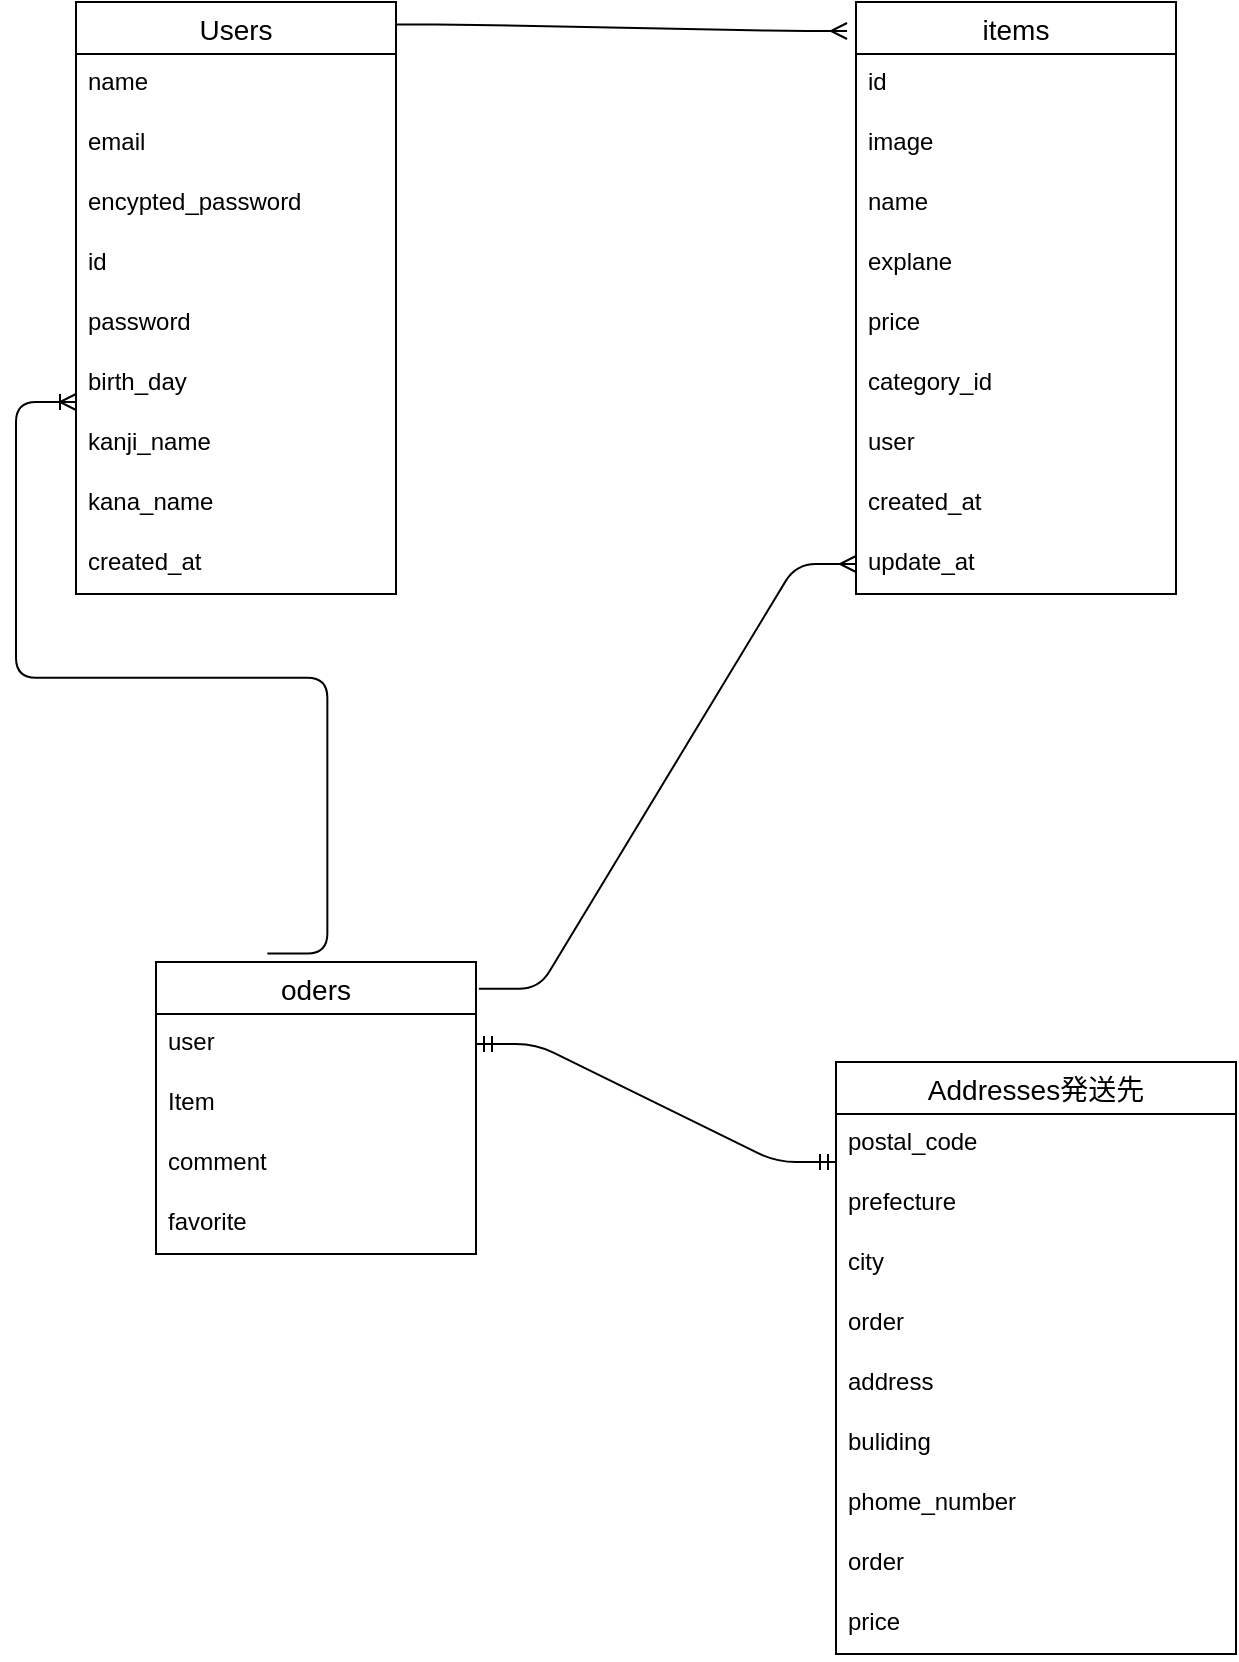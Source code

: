 <mxfile>
    <diagram id="AbUKvnsnAK8QW-vy-m4b" name="ページ1">
        <mxGraphModel dx="751" dy="691" grid="1" gridSize="10" guides="1" tooltips="1" connect="1" arrows="1" fold="1" page="1" pageScale="1" pageWidth="1169" pageHeight="1654" math="0" shadow="0">
            <root>
                <mxCell id="0"/>
                <mxCell id="1" parent="0"/>
                <mxCell id="15" value="Users" style="swimlane;fontStyle=0;childLayout=stackLayout;horizontal=1;startSize=26;horizontalStack=0;resizeParent=1;resizeParentMax=0;resizeLast=0;collapsible=1;marginBottom=0;align=center;fontSize=14;" vertex="1" parent="1">
                    <mxGeometry x="180" y="400" width="160" height="296" as="geometry"/>
                </mxCell>
                <mxCell id="16" value="name" style="text;strokeColor=none;fillColor=none;spacingLeft=4;spacingRight=4;overflow=hidden;rotatable=0;points=[[0,0.5],[1,0.5]];portConstraint=eastwest;fontSize=12;" vertex="1" parent="15">
                    <mxGeometry y="26" width="160" height="30" as="geometry"/>
                </mxCell>
                <mxCell id="33" value="email" style="text;strokeColor=none;fillColor=none;spacingLeft=4;spacingRight=4;overflow=hidden;rotatable=0;points=[[0,0.5],[1,0.5]];portConstraint=eastwest;fontSize=12;" vertex="1" parent="15">
                    <mxGeometry y="56" width="160" height="30" as="geometry"/>
                </mxCell>
                <mxCell id="19" value="encypted_password&#10;&#10;" style="text;strokeColor=none;fillColor=none;spacingLeft=4;spacingRight=4;overflow=hidden;rotatable=0;points=[[0,0.5],[1,0.5]];portConstraint=eastwest;fontSize=12;" vertex="1" parent="15">
                    <mxGeometry y="86" width="160" height="30" as="geometry"/>
                </mxCell>
                <mxCell id="39" value="id" style="text;strokeColor=none;fillColor=none;spacingLeft=4;spacingRight=4;overflow=hidden;rotatable=0;points=[[0,0.5],[1,0.5]];portConstraint=eastwest;fontSize=12;" vertex="1" parent="15">
                    <mxGeometry y="116" width="160" height="30" as="geometry"/>
                </mxCell>
                <mxCell id="lQ3JHpOA6Ph_Eda3Us2x-146" value="password" style="text;strokeColor=none;fillColor=none;spacingLeft=4;spacingRight=4;overflow=hidden;rotatable=0;points=[[0,0.5],[1,0.5]];portConstraint=eastwest;fontSize=12;" vertex="1" parent="15">
                    <mxGeometry y="146" width="160" height="30" as="geometry"/>
                </mxCell>
                <mxCell id="lQ3JHpOA6Ph_Eda3Us2x-148" value="birth_day" style="text;strokeColor=none;fillColor=none;spacingLeft=4;spacingRight=4;overflow=hidden;rotatable=0;points=[[0,0.5],[1,0.5]];portConstraint=eastwest;fontSize=12;" vertex="1" parent="15">
                    <mxGeometry y="176" width="160" height="30" as="geometry"/>
                </mxCell>
                <mxCell id="lQ3JHpOA6Ph_Eda3Us2x-149" value="kanji_name" style="text;strokeColor=none;fillColor=none;spacingLeft=4;spacingRight=4;overflow=hidden;rotatable=0;points=[[0,0.5],[1,0.5]];portConstraint=eastwest;fontSize=12;" vertex="1" parent="15">
                    <mxGeometry y="206" width="160" height="30" as="geometry"/>
                </mxCell>
                <mxCell id="lQ3JHpOA6Ph_Eda3Us2x-147" value="kana_name" style="text;strokeColor=none;fillColor=none;spacingLeft=4;spacingRight=4;overflow=hidden;rotatable=0;points=[[0,0.5],[1,0.5]];portConstraint=eastwest;fontSize=12;" vertex="1" parent="15">
                    <mxGeometry y="236" width="160" height="30" as="geometry"/>
                </mxCell>
                <mxCell id="92" value="created_at" style="text;strokeColor=none;fillColor=none;spacingLeft=4;spacingRight=4;overflow=hidden;rotatable=0;points=[[0,0.5],[1,0.5]];portConstraint=eastwest;fontSize=12;" vertex="1" parent="15">
                    <mxGeometry y="266" width="160" height="30" as="geometry"/>
                </mxCell>
                <mxCell id="20" value="oders" style="swimlane;fontStyle=0;childLayout=stackLayout;horizontal=1;startSize=26;horizontalStack=0;resizeParent=1;resizeParentMax=0;resizeLast=0;collapsible=1;marginBottom=0;align=center;fontSize=14;" vertex="1" parent="1">
                    <mxGeometry x="220" y="880" width="160" height="146" as="geometry"/>
                </mxCell>
                <mxCell id="21" value="user&#10;" style="text;strokeColor=none;fillColor=none;spacingLeft=4;spacingRight=4;overflow=hidden;rotatable=0;points=[[0,0.5],[1,0.5]];portConstraint=eastwest;fontSize=12;" vertex="1" parent="20">
                    <mxGeometry y="26" width="160" height="30" as="geometry"/>
                </mxCell>
                <mxCell id="lQ3JHpOA6Ph_Eda3Us2x-137" value="Item" style="text;strokeColor=none;fillColor=none;spacingLeft=4;spacingRight=4;overflow=hidden;rotatable=0;points=[[0,0.5],[1,0.5]];portConstraint=eastwest;fontSize=12;" vertex="1" parent="20">
                    <mxGeometry y="56" width="160" height="30" as="geometry"/>
                </mxCell>
                <mxCell id="lQ3JHpOA6Ph_Eda3Us2x-144" value="comment" style="text;strokeColor=none;fillColor=none;spacingLeft=4;spacingRight=4;overflow=hidden;rotatable=0;points=[[0,0.5],[1,0.5]];portConstraint=eastwest;fontSize=12;" vertex="1" parent="20">
                    <mxGeometry y="86" width="160" height="30" as="geometry"/>
                </mxCell>
                <mxCell id="lQ3JHpOA6Ph_Eda3Us2x-151" value="favorite&#10;" style="text;strokeColor=none;fillColor=none;spacingLeft=4;spacingRight=4;overflow=hidden;rotatable=0;points=[[0,0.5],[1,0.5]];portConstraint=eastwest;fontSize=12;" vertex="1" parent="20">
                    <mxGeometry y="116" width="160" height="30" as="geometry"/>
                </mxCell>
                <mxCell id="25" value="items" style="swimlane;fontStyle=0;childLayout=stackLayout;horizontal=1;startSize=26;horizontalStack=0;resizeParent=1;resizeParentMax=0;resizeLast=0;collapsible=1;marginBottom=0;align=center;fontSize=14;" vertex="1" parent="1">
                    <mxGeometry x="570" y="400" width="160" height="296" as="geometry"/>
                </mxCell>
                <mxCell id="26" value="id&#10;&#10;" style="text;strokeColor=none;fillColor=none;spacingLeft=4;spacingRight=4;overflow=hidden;rotatable=0;points=[[0,0.5],[1,0.5]];portConstraint=eastwest;fontSize=12;" vertex="1" parent="25">
                    <mxGeometry y="26" width="160" height="30" as="geometry"/>
                </mxCell>
                <mxCell id="lQ3JHpOA6Ph_Eda3Us2x-150" value="image" style="text;strokeColor=none;fillColor=none;spacingLeft=4;spacingRight=4;overflow=hidden;rotatable=0;points=[[0,0.5],[1,0.5]];portConstraint=eastwest;fontSize=12;" vertex="1" parent="25">
                    <mxGeometry y="56" width="160" height="30" as="geometry"/>
                </mxCell>
                <mxCell id="27" value="name&#10;&#10;" style="text;strokeColor=none;fillColor=none;spacingLeft=4;spacingRight=4;overflow=hidden;rotatable=0;points=[[0,0.5],[1,0.5]];portConstraint=eastwest;fontSize=12;" vertex="1" parent="25">
                    <mxGeometry y="86" width="160" height="30" as="geometry"/>
                </mxCell>
                <mxCell id="78" value="explane" style="text;strokeColor=none;fillColor=none;spacingLeft=4;spacingRight=4;overflow=hidden;rotatable=0;points=[[0,0.5],[1,0.5]];portConstraint=eastwest;fontSize=12;" vertex="1" parent="25">
                    <mxGeometry y="116" width="160" height="30" as="geometry"/>
                </mxCell>
                <mxCell id="80" value="price" style="text;strokeColor=none;fillColor=none;spacingLeft=4;spacingRight=4;overflow=hidden;rotatable=0;points=[[0,0.5],[1,0.5]];portConstraint=eastwest;fontSize=12;" vertex="1" parent="25">
                    <mxGeometry y="146" width="160" height="30" as="geometry"/>
                </mxCell>
                <mxCell id="77" value="category_id&#10;" style="text;strokeColor=none;fillColor=none;spacingLeft=4;spacingRight=4;overflow=hidden;rotatable=0;points=[[0,0.5],[1,0.5]];portConstraint=eastwest;fontSize=12;" vertex="1" parent="25">
                    <mxGeometry y="176" width="160" height="30" as="geometry"/>
                </mxCell>
                <mxCell id="112" value="user" style="text;strokeColor=none;fillColor=none;spacingLeft=4;spacingRight=4;overflow=hidden;rotatable=0;points=[[0,0.5],[1,0.5]];portConstraint=eastwest;fontSize=12;" vertex="1" parent="25">
                    <mxGeometry y="206" width="160" height="30" as="geometry"/>
                </mxCell>
                <mxCell id="79" value="created_at" style="text;strokeColor=none;fillColor=none;spacingLeft=4;spacingRight=4;overflow=hidden;rotatable=0;points=[[0,0.5],[1,0.5]];portConstraint=eastwest;fontSize=12;" vertex="1" parent="25">
                    <mxGeometry y="236" width="160" height="30" as="geometry"/>
                </mxCell>
                <mxCell id="38" value="update_at" style="text;strokeColor=none;fillColor=none;spacingLeft=4;spacingRight=4;overflow=hidden;rotatable=0;points=[[0,0.5],[1,0.5]];portConstraint=eastwest;fontSize=12;" vertex="1" parent="25">
                    <mxGeometry y="266" width="160" height="30" as="geometry"/>
                </mxCell>
                <mxCell id="98" value="" style="edgeStyle=entityRelationEdgeStyle;fontSize=12;html=1;endArrow=ERmany;exitX=1;exitY=0.038;exitDx=0;exitDy=0;exitPerimeter=0;entryX=-0.028;entryY=0.049;entryDx=0;entryDy=0;entryPerimeter=0;" edge="1" parent="1" source="15" target="25">
                    <mxGeometry width="100" height="100" relative="1" as="geometry">
                        <mxPoint x="320" y="870" as="sourcePoint"/>
                        <mxPoint x="660" y="650" as="targetPoint"/>
                    </mxGeometry>
                </mxCell>
                <mxCell id="116" value="&#10;Addresses発送先&#10;" style="swimlane;fontStyle=0;childLayout=stackLayout;horizontal=1;startSize=26;horizontalStack=0;resizeParent=1;resizeParentMax=0;resizeLast=0;collapsible=1;marginBottom=0;align=center;fontSize=14;" vertex="1" parent="1">
                    <mxGeometry x="560" y="930" width="200" height="296" as="geometry"/>
                </mxCell>
                <mxCell id="119" value="postal_code&#10;&#10;" style="text;strokeColor=none;fillColor=none;spacingLeft=4;spacingRight=4;overflow=hidden;rotatable=0;points=[[0,0.5],[1,0.5]];portConstraint=eastwest;fontSize=12;" vertex="1" parent="116">
                    <mxGeometry y="26" width="200" height="30" as="geometry"/>
                </mxCell>
                <mxCell id="lQ3JHpOA6Ph_Eda3Us2x-122" value="prefecture" style="text;strokeColor=none;fillColor=none;spacingLeft=4;spacingRight=4;overflow=hidden;rotatable=0;points=[[0,0.5],[1,0.5]];portConstraint=eastwest;fontSize=12;" vertex="1" parent="116">
                    <mxGeometry y="56" width="200" height="30" as="geometry"/>
                </mxCell>
                <mxCell id="lQ3JHpOA6Ph_Eda3Us2x-121" value="city" style="text;strokeColor=none;fillColor=none;spacingLeft=4;spacingRight=4;overflow=hidden;rotatable=0;points=[[0,0.5],[1,0.5]];portConstraint=eastwest;fontSize=12;" vertex="1" parent="116">
                    <mxGeometry y="86" width="200" height="30" as="geometry"/>
                </mxCell>
                <mxCell id="118" value="order&#10;" style="text;strokeColor=none;fillColor=none;spacingLeft=4;spacingRight=4;overflow=hidden;rotatable=0;points=[[0,0.5],[1,0.5]];portConstraint=eastwest;fontSize=12;" vertex="1" parent="116">
                    <mxGeometry y="116" width="200" height="30" as="geometry"/>
                </mxCell>
                <mxCell id="lQ3JHpOA6Ph_Eda3Us2x-120" value="address" style="text;strokeColor=none;fillColor=none;spacingLeft=4;spacingRight=4;overflow=hidden;rotatable=0;points=[[0,0.5],[1,0.5]];portConstraint=eastwest;fontSize=12;" vertex="1" parent="116">
                    <mxGeometry y="146" width="200" height="30" as="geometry"/>
                </mxCell>
                <mxCell id="lQ3JHpOA6Ph_Eda3Us2x-124" value="buliding&#10;" style="text;strokeColor=none;fillColor=none;spacingLeft=4;spacingRight=4;overflow=hidden;rotatable=0;points=[[0,0.5],[1,0.5]];portConstraint=eastwest;fontSize=12;" vertex="1" parent="116">
                    <mxGeometry y="176" width="200" height="30" as="geometry"/>
                </mxCell>
                <mxCell id="lQ3JHpOA6Ph_Eda3Us2x-123" value="phome_number&#10;" style="text;strokeColor=none;fillColor=none;spacingLeft=4;spacingRight=4;overflow=hidden;rotatable=0;points=[[0,0.5],[1,0.5]];portConstraint=eastwest;fontSize=12;" vertex="1" parent="116">
                    <mxGeometry y="206" width="200" height="30" as="geometry"/>
                </mxCell>
                <mxCell id="lQ3JHpOA6Ph_Eda3Us2x-153" value="order&#10;" style="text;strokeColor=none;fillColor=none;spacingLeft=4;spacingRight=4;overflow=hidden;rotatable=0;points=[[0,0.5],[1,0.5]];portConstraint=eastwest;fontSize=12;" vertex="1" parent="116">
                    <mxGeometry y="236" width="200" height="30" as="geometry"/>
                </mxCell>
                <mxCell id="lQ3JHpOA6Ph_Eda3Us2x-143" value="price" style="text;strokeColor=none;fillColor=none;spacingLeft=4;spacingRight=4;overflow=hidden;rotatable=0;points=[[0,0.5],[1,0.5]];portConstraint=eastwest;fontSize=12;" vertex="1" parent="116">
                    <mxGeometry y="266" width="200" height="30" as="geometry"/>
                </mxCell>
                <mxCell id="lQ3JHpOA6Ph_Eda3Us2x-135" value="" style="edgeStyle=entityRelationEdgeStyle;fontSize=12;html=1;endArrow=ERmany;entryX=0;entryY=0.5;entryDx=0;entryDy=0;exitX=1.009;exitY=0.092;exitDx=0;exitDy=0;exitPerimeter=0;" edge="1" parent="1" source="20" target="38">
                    <mxGeometry width="100" height="100" relative="1" as="geometry">
                        <mxPoint x="380" y="850" as="sourcePoint"/>
                        <mxPoint x="540" y="722" as="targetPoint"/>
                    </mxGeometry>
                </mxCell>
                <mxCell id="lQ3JHpOA6Ph_Eda3Us2x-142" value="" style="edgeStyle=entityRelationEdgeStyle;fontSize=12;html=1;endArrow=ERoneToMany;exitX=0.348;exitY=-0.029;exitDx=0;exitDy=0;exitPerimeter=0;" edge="1" parent="1" source="20">
                    <mxGeometry width="100" height="100" relative="1" as="geometry">
                        <mxPoint x="60" y="940" as="sourcePoint"/>
                        <mxPoint x="180" y="600" as="targetPoint"/>
                    </mxGeometry>
                </mxCell>
                <mxCell id="lQ3JHpOA6Ph_Eda3Us2x-127" value="" style="edgeStyle=entityRelationEdgeStyle;fontSize=12;html=1;endArrow=ERmandOne;startArrow=ERmandOne;exitX=1;exitY=0.5;exitDx=0;exitDy=0;" edge="1" parent="1" source="21">
                    <mxGeometry width="100" height="100" relative="1" as="geometry">
                        <mxPoint x="680" y="960" as="sourcePoint"/>
                        <mxPoint x="560" y="980" as="targetPoint"/>
                    </mxGeometry>
                </mxCell>
            </root>
        </mxGraphModel>
    </diagram>
    <diagram id="BYBFTPQtUIS80KsAEUfw" name="ページ2">
        <mxGraphModel grid="1" page="1" gridSize="10" guides="1" tooltips="1" connect="1" arrows="1" fold="1" pageScale="1" pageWidth="827" pageHeight="1169" math="0" shadow="0">
            <root>
                <mxCell id="0"/>
                <mxCell id="1" parent="0"/>
                <mxCell id="o6j8j4WELVCF-zqwH9Wq-1" value="Users" style="swimlane;fontStyle=0;childLayout=stackLayout;horizontal=1;startSize=26;horizontalStack=0;resizeParent=1;resizeParentMax=0;resizeLast=0;collapsible=1;marginBottom=0;align=center;fontSize=14;" vertex="1" parent="1">
                    <mxGeometry x="20" y="540" width="160" height="266" as="geometry"/>
                </mxCell>
                <mxCell id="o6j8j4WELVCF-zqwH9Wq-2" value="id" style="text;strokeColor=none;fillColor=none;spacingLeft=4;spacingRight=4;overflow=hidden;rotatable=0;points=[[0,0.5],[1,0.5]];portConstraint=eastwest;fontSize=12;" vertex="1" parent="o6j8j4WELVCF-zqwH9Wq-1">
                    <mxGeometry y="26" width="160" height="30" as="geometry"/>
                </mxCell>
                <mxCell id="o6j8j4WELVCF-zqwH9Wq-3" value="name" style="text;strokeColor=none;fillColor=none;spacingLeft=4;spacingRight=4;overflow=hidden;rotatable=0;points=[[0,0.5],[1,0.5]];portConstraint=eastwest;fontSize=12;" vertex="1" parent="o6j8j4WELVCF-zqwH9Wq-1">
                    <mxGeometry y="56" width="160" height="30" as="geometry"/>
                </mxCell>
                <mxCell id="o6j8j4WELVCF-zqwH9Wq-4" value="username&#10;&#10;" style="text;strokeColor=none;fillColor=none;spacingLeft=4;spacingRight=4;overflow=hidden;rotatable=0;points=[[0,0.5],[1,0.5]];portConstraint=eastwest;fontSize=12;" vertex="1" parent="o6j8j4WELVCF-zqwH9Wq-1">
                    <mxGeometry y="86" width="160" height="30" as="geometry"/>
                </mxCell>
                <mxCell id="o6j8j4WELVCF-zqwH9Wq-5" value="email" style="text;strokeColor=none;fillColor=none;spacingLeft=4;spacingRight=4;overflow=hidden;rotatable=0;points=[[0,0.5],[1,0.5]];portConstraint=eastwest;fontSize=12;" vertex="1" parent="o6j8j4WELVCF-zqwH9Wq-1">
                    <mxGeometry y="116" width="160" height="30" as="geometry"/>
                </mxCell>
                <mxCell id="o6j8j4WELVCF-zqwH9Wq-6" value="encypted_password&#10;&#10;" style="text;strokeColor=none;fillColor=none;spacingLeft=4;spacingRight=4;overflow=hidden;rotatable=0;points=[[0,0.5],[1,0.5]];portConstraint=eastwest;fontSize=12;" vertex="1" parent="o6j8j4WELVCF-zqwH9Wq-1">
                    <mxGeometry y="146" width="160" height="30" as="geometry"/>
                </mxCell>
                <mxCell id="o6j8j4WELVCF-zqwH9Wq-7" value="order_id&#10;" style="text;strokeColor=none;fillColor=none;spacingLeft=4;spacingRight=4;overflow=hidden;rotatable=0;points=[[0,0.5],[1,0.5]];portConstraint=eastwest;fontSize=12;" vertex="1" parent="o6j8j4WELVCF-zqwH9Wq-1">
                    <mxGeometry y="176" width="160" height="30" as="geometry"/>
                </mxCell>
                <mxCell id="o6j8j4WELVCF-zqwH9Wq-8" value="created_at" style="text;strokeColor=none;fillColor=none;spacingLeft=4;spacingRight=4;overflow=hidden;rotatable=0;points=[[0,0.5],[1,0.5]];portConstraint=eastwest;fontSize=12;" vertex="1" parent="o6j8j4WELVCF-zqwH9Wq-1">
                    <mxGeometry y="206" width="160" height="30" as="geometry"/>
                </mxCell>
                <mxCell id="o6j8j4WELVCF-zqwH9Wq-9" value="adress" style="text;strokeColor=none;fillColor=none;spacingLeft=4;spacingRight=4;overflow=hidden;rotatable=0;points=[[0,0.5],[1,0.5]];portConstraint=eastwest;fontSize=12;" vertex="1" parent="o6j8j4WELVCF-zqwH9Wq-1">
                    <mxGeometry y="236" width="160" height="30" as="geometry"/>
                </mxCell>
                <mxCell id="o6j8j4WELVCF-zqwH9Wq-10" value="oders" style="swimlane;fontStyle=0;childLayout=stackLayout;horizontal=1;startSize=26;horizontalStack=0;resizeParent=1;resizeParentMax=0;resizeLast=0;collapsible=1;marginBottom=0;align=center;fontSize=14;" vertex="1" parent="1">
                    <mxGeometry x="220" y="900" width="160" height="202" as="geometry"/>
                </mxCell>
                <mxCell id="o6j8j4WELVCF-zqwH9Wq-11" value="id&#10;" style="text;strokeColor=none;fillColor=none;spacingLeft=4;spacingRight=4;overflow=hidden;rotatable=0;points=[[0,0.5],[1,0.5]];portConstraint=eastwest;fontSize=12;" vertex="1" parent="o6j8j4WELVCF-zqwH9Wq-10">
                    <mxGeometry y="26" width="160" height="30" as="geometry"/>
                </mxCell>
                <mxCell id="o6j8j4WELVCF-zqwH9Wq-12" value="created_at&#10;" style="text;strokeColor=none;fillColor=none;spacingLeft=4;spacingRight=4;overflow=hidden;rotatable=0;points=[[0,0.5],[1,0.5]];portConstraint=eastwest;fontSize=12;" vertex="1" parent="o6j8j4WELVCF-zqwH9Wq-10">
                    <mxGeometry y="56" width="160" height="26" as="geometry"/>
                </mxCell>
                <mxCell id="o6j8j4WELVCF-zqwH9Wq-13" value="user_id" style="text;strokeColor=none;fillColor=none;spacingLeft=4;spacingRight=4;overflow=hidden;rotatable=0;points=[[0,0.5],[1,0.5]];portConstraint=eastwest;fontSize=12;" vertex="1" parent="o6j8j4WELVCF-zqwH9Wq-10">
                    <mxGeometry y="82" width="160" height="30" as="geometry"/>
                </mxCell>
                <mxCell id="o6j8j4WELVCF-zqwH9Wq-14" value="item_id" style="text;strokeColor=none;fillColor=none;spacingLeft=4;spacingRight=4;overflow=hidden;rotatable=0;points=[[0,0.5],[1,0.5]];portConstraint=eastwest;fontSize=12;" vertex="1" parent="o6j8j4WELVCF-zqwH9Wq-10">
                    <mxGeometry y="112" width="160" height="30" as="geometry"/>
                </mxCell>
                <mxCell id="o6j8j4WELVCF-zqwH9Wq-15" value="item_price" style="text;strokeColor=none;fillColor=none;spacingLeft=4;spacingRight=4;overflow=hidden;rotatable=0;points=[[0,0.5],[1,0.5]];portConstraint=eastwest;fontSize=12;" vertex="1" parent="o6j8j4WELVCF-zqwH9Wq-10">
                    <mxGeometry y="142" width="160" height="30" as="geometry"/>
                </mxCell>
                <mxCell id="o6j8j4WELVCF-zqwH9Wq-16" value="user_adress" style="text;strokeColor=none;fillColor=none;spacingLeft=4;spacingRight=4;overflow=hidden;rotatable=0;points=[[0,0.5],[1,0.5]];portConstraint=eastwest;fontSize=12;" vertex="1" parent="o6j8j4WELVCF-zqwH9Wq-10">
                    <mxGeometry y="172" width="160" height="30" as="geometry"/>
                </mxCell>
                <mxCell id="o6j8j4WELVCF-zqwH9Wq-17" value="items" style="swimlane;fontStyle=0;childLayout=stackLayout;horizontal=1;startSize=26;horizontalStack=0;resizeParent=1;resizeParentMax=0;resizeLast=0;collapsible=1;marginBottom=0;align=center;fontSize=14;" vertex="1" parent="1">
                    <mxGeometry x="667" y="470" width="160" height="386" as="geometry"/>
                </mxCell>
                <mxCell id="o6j8j4WELVCF-zqwH9Wq-18" value="id&#10;&#10;" style="text;strokeColor=none;fillColor=none;spacingLeft=4;spacingRight=4;overflow=hidden;rotatable=0;points=[[0,0.5],[1,0.5]];portConstraint=eastwest;fontSize=12;" vertex="1" parent="o6j8j4WELVCF-zqwH9Wq-17">
                    <mxGeometry y="26" width="160" height="30" as="geometry"/>
                </mxCell>
                <mxCell id="o6j8j4WELVCF-zqwH9Wq-19" value="name&#10;&#10;" style="text;strokeColor=none;fillColor=none;spacingLeft=4;spacingRight=4;overflow=hidden;rotatable=0;points=[[0,0.5],[1,0.5]];portConstraint=eastwest;fontSize=12;" vertex="1" parent="o6j8j4WELVCF-zqwH9Wq-17">
                    <mxGeometry y="56" width="160" height="30" as="geometry"/>
                </mxCell>
                <mxCell id="o6j8j4WELVCF-zqwH9Wq-20" value="price" style="text;strokeColor=none;fillColor=none;spacingLeft=4;spacingRight=4;overflow=hidden;rotatable=0;points=[[0,0.5],[1,0.5]];portConstraint=eastwest;fontSize=12;" vertex="1" parent="o6j8j4WELVCF-zqwH9Wq-17">
                    <mxGeometry y="86" width="160" height="30" as="geometry"/>
                </mxCell>
                <mxCell id="o6j8j4WELVCF-zqwH9Wq-21" value="explane" style="text;strokeColor=none;fillColor=none;spacingLeft=4;spacingRight=4;overflow=hidden;rotatable=0;points=[[0,0.5],[1,0.5]];portConstraint=eastwest;fontSize=12;" vertex="1" parent="o6j8j4WELVCF-zqwH9Wq-17">
                    <mxGeometry y="116" width="160" height="30" as="geometry"/>
                </mxCell>
                <mxCell id="o6j8j4WELVCF-zqwH9Wq-22" value="created_at" style="text;strokeColor=none;fillColor=none;spacingLeft=4;spacingRight=4;overflow=hidden;rotatable=0;points=[[0,0.5],[1,0.5]];portConstraint=eastwest;fontSize=12;" vertex="1" parent="o6j8j4WELVCF-zqwH9Wq-17">
                    <mxGeometry y="146" width="160" height="30" as="geometry"/>
                </mxCell>
                <mxCell id="o6j8j4WELVCF-zqwH9Wq-23" value="update_at" style="text;strokeColor=none;fillColor=none;spacingLeft=4;spacingRight=4;overflow=hidden;rotatable=0;points=[[0,0.5],[1,0.5]];portConstraint=eastwest;fontSize=12;" vertex="1" parent="o6j8j4WELVCF-zqwH9Wq-17">
                    <mxGeometry y="176" width="160" height="30" as="geometry"/>
                </mxCell>
                <mxCell id="o6j8j4WELVCF-zqwH9Wq-24" value="item_situation&#10;&#10;" style="text;strokeColor=none;fillColor=none;spacingLeft=4;spacingRight=4;overflow=hidden;rotatable=0;points=[[0,0.5],[1,0.5]];portConstraint=eastwest;fontSize=12;" vertex="1" parent="o6j8j4WELVCF-zqwH9Wq-17">
                    <mxGeometry y="206" width="160" height="30" as="geometry"/>
                </mxCell>
                <mxCell id="o6j8j4WELVCF-zqwH9Wq-25" value="category&#10;" style="text;strokeColor=none;fillColor=none;spacingLeft=4;spacingRight=4;overflow=hidden;rotatable=0;points=[[0,0.5],[1,0.5]];portConstraint=eastwest;fontSize=12;" vertex="1" parent="o6j8j4WELVCF-zqwH9Wq-17">
                    <mxGeometry y="236" width="160" height="30" as="geometry"/>
                </mxCell>
                <mxCell id="o6j8j4WELVCF-zqwH9Wq-26" value="load" style="text;strokeColor=none;fillColor=none;spacingLeft=4;spacingRight=4;overflow=hidden;rotatable=0;points=[[0,0.5],[1,0.5]];portConstraint=eastwest;fontSize=12;" vertex="1" parent="o6j8j4WELVCF-zqwH9Wq-17">
                    <mxGeometry y="266" width="160" height="30" as="geometry"/>
                </mxCell>
                <mxCell id="o6j8j4WELVCF-zqwH9Wq-27" value="shipping_day" style="text;strokeColor=none;fillColor=none;spacingLeft=4;spacingRight=4;overflow=hidden;rotatable=0;points=[[0,0.5],[1,0.5]];portConstraint=eastwest;fontSize=12;" vertex="1" parent="o6j8j4WELVCF-zqwH9Wq-17">
                    <mxGeometry y="296" width="160" height="30" as="geometry"/>
                </mxCell>
                <mxCell id="o6j8j4WELVCF-zqwH9Wq-28" value="shipping_location" style="text;strokeColor=none;fillColor=none;spacingLeft=4;spacingRight=4;overflow=hidden;rotatable=0;points=[[0,0.5],[1,0.5]];portConstraint=eastwest;fontSize=12;" vertex="1" parent="o6j8j4WELVCF-zqwH9Wq-17">
                    <mxGeometry y="326" width="160" height="30" as="geometry"/>
                </mxCell>
                <mxCell id="o6j8j4WELVCF-zqwH9Wq-29" value="user_id&#10;" style="text;strokeColor=none;fillColor=none;spacingLeft=4;spacingRight=4;overflow=hidden;rotatable=0;points=[[0,0.5],[1,0.5]];portConstraint=eastwest;fontSize=12;" vertex="1" parent="o6j8j4WELVCF-zqwH9Wq-17">
                    <mxGeometry y="356" width="160" height="30" as="geometry"/>
                </mxCell>
                <mxCell id="o6j8j4WELVCF-zqwH9Wq-30" value="" style="edgeStyle=entityRelationEdgeStyle;fontSize=12;html=1;endArrow=ERmany;exitX=1.025;exitY=0.9;exitDx=0;exitDy=0;exitPerimeter=0;" edge="1" parent="1" source="o6j8j4WELVCF-zqwH9Wq-4">
                    <mxGeometry width="100" height="100" relative="1" as="geometry">
                        <mxPoint x="320" y="870" as="sourcePoint"/>
                        <mxPoint x="660" y="650" as="targetPoint"/>
                    </mxGeometry>
                </mxCell>
                <mxCell id="o6j8j4WELVCF-zqwH9Wq-31" value="" style="edgeStyle=entityRelationEdgeStyle;fontSize=12;html=1;endArrow=ERmany;exitX=-0.031;exitY=0.067;exitDx=0;exitDy=0;exitPerimeter=0;" edge="1" parent="1" source="o6j8j4WELVCF-zqwH9Wq-27" target="o6j8j4WELVCF-zqwH9Wq-34">
                    <mxGeometry width="100" height="100" relative="1" as="geometry">
                        <mxPoint x="740" y="830" as="sourcePoint"/>
                        <mxPoint x="520" y="920" as="targetPoint"/>
                    </mxGeometry>
                </mxCell>
                <mxCell id="o6j8j4WELVCF-zqwH9Wq-32" value="" style="edgeStyle=entityRelationEdgeStyle;fontSize=12;html=1;endArrow=ERoneToMany;exitX=1;exitY=0.5;exitDx=0;exitDy=0;entryX=-0.019;entryY=0.233;entryDx=0;entryDy=0;entryPerimeter=0;" edge="1" parent="1" source="o6j8j4WELVCF-zqwH9Wq-7" target="o6j8j4WELVCF-zqwH9Wq-13">
                    <mxGeometry width="100" height="100" relative="1" as="geometry">
                        <mxPoint x="320" y="870" as="sourcePoint"/>
                        <mxPoint x="320" y="960" as="targetPoint"/>
                    </mxGeometry>
                </mxCell>
                <mxCell id="o6j8j4WELVCF-zqwH9Wq-33" value="&#10;Addresses&#10;" style="swimlane;fontStyle=0;childLayout=stackLayout;horizontal=1;startSize=26;horizontalStack=0;resizeParent=1;resizeParentMax=0;resizeLast=0;collapsible=1;marginBottom=0;align=center;fontSize=14;" vertex="1" parent="1">
                    <mxGeometry x="470" y="960" width="160" height="86" as="geometry"/>
                </mxCell>
                <mxCell id="o6j8j4WELVCF-zqwH9Wq-34" value="oeder_id&#10;&#10;" style="text;strokeColor=none;fillColor=none;spacingLeft=4;spacingRight=4;overflow=hidden;rotatable=0;points=[[0,0.5],[1,0.5]];portConstraint=eastwest;fontSize=12;" vertex="1" parent="o6j8j4WELVCF-zqwH9Wq-33">
                    <mxGeometry y="26" width="160" height="30" as="geometry"/>
                </mxCell>
                <mxCell id="o6j8j4WELVCF-zqwH9Wq-35" value="Item 3" style="text;strokeColor=none;fillColor=none;spacingLeft=4;spacingRight=4;overflow=hidden;rotatable=0;points=[[0,0.5],[1,0.5]];portConstraint=eastwest;fontSize=12;" vertex="1" parent="o6j8j4WELVCF-zqwH9Wq-33">
                    <mxGeometry y="56" width="160" height="30" as="geometry"/>
                </mxCell>
            </root>
        </mxGraphModel>
    </diagram>
</mxfile>
